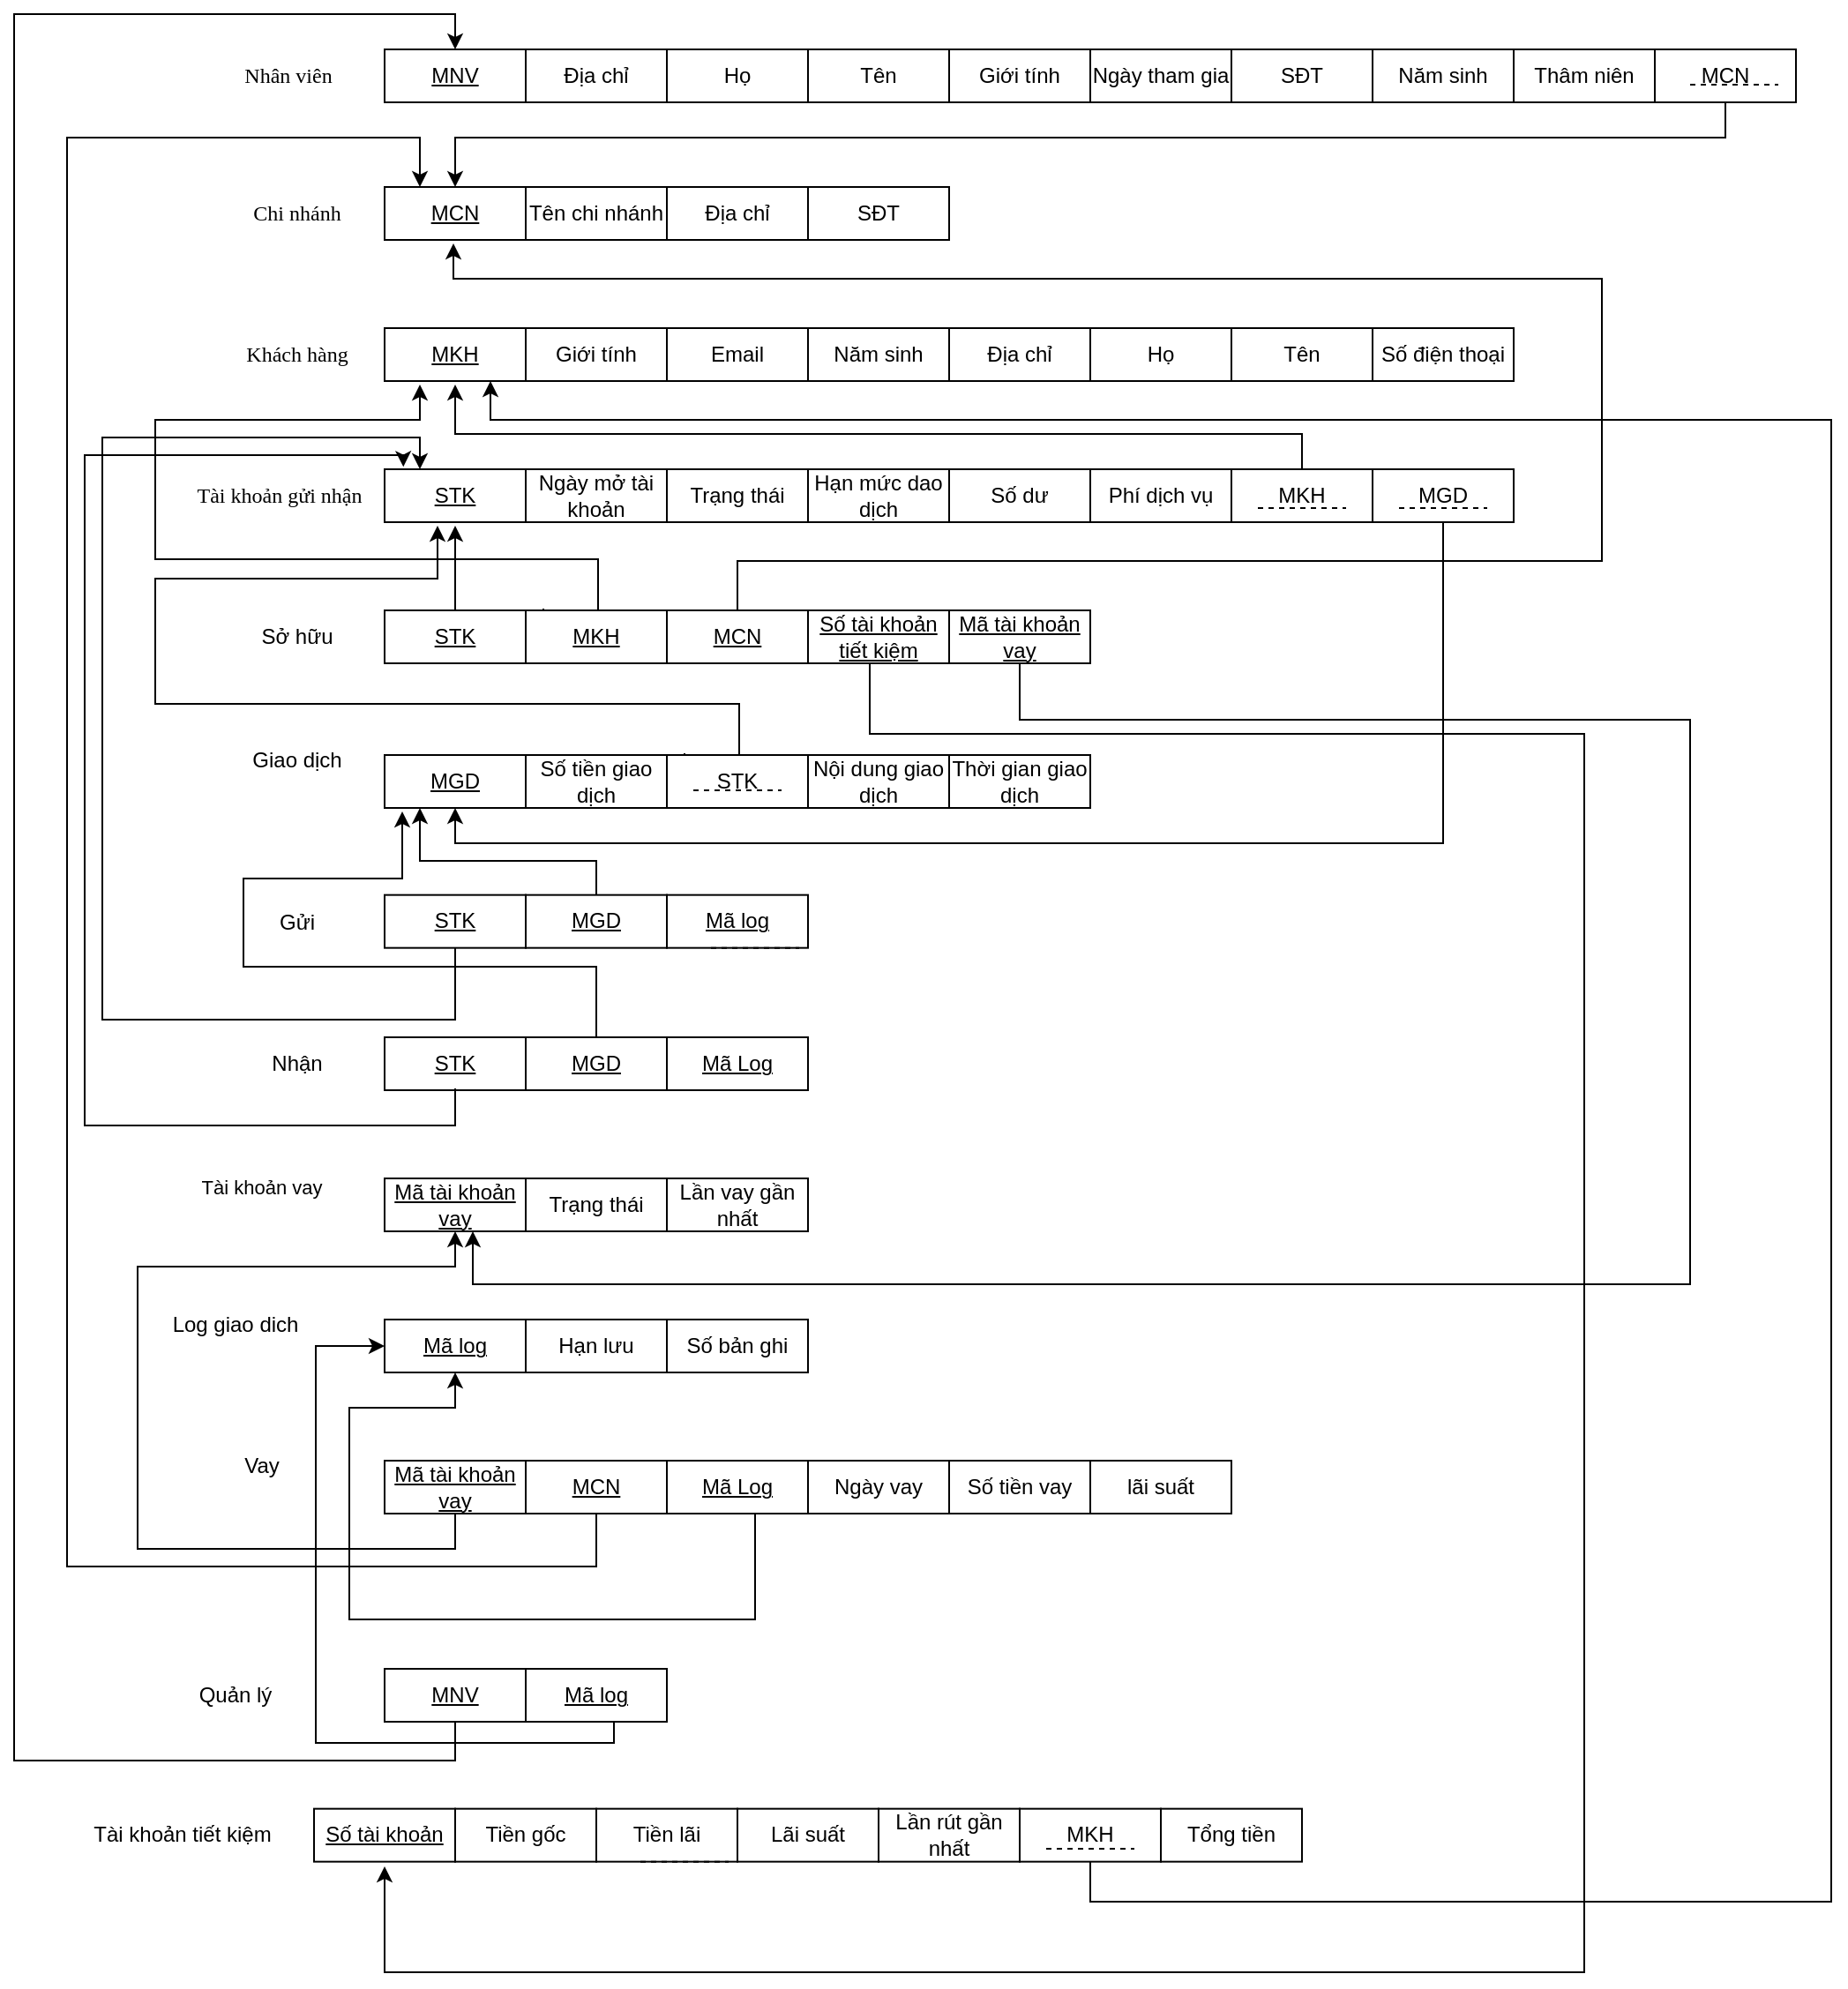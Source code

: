 <mxfile version="24.7.17">
  <diagram name="Page-1" id="vC-JoRA35cCn0tKTyRB9">
    <mxGraphModel dx="1882" dy="446" grid="1" gridSize="10" guides="1" tooltips="1" connect="1" arrows="1" fold="1" page="1" pageScale="1" pageWidth="850" pageHeight="1100" math="0" shadow="0">
      <root>
        <mxCell id="0" />
        <mxCell id="1" parent="0" />
        <mxCell id="_3DtKtyULnJ21L_lDsf4-2" value="&lt;font style=&quot;font-size: 12px;&quot; face=&quot;Times New Roman&quot;&gt;Nhân viên&lt;br&gt;&lt;/font&gt;" style="text;html=1;align=center;verticalAlign=middle;resizable=0;points=[];autosize=1;strokeColor=none;fillColor=none;" parent="1" vertex="1">
          <mxGeometry x="110" y="50" width="70" height="30" as="geometry" />
        </mxCell>
        <mxCell id="_3DtKtyULnJ21L_lDsf4-3" value="&lt;u&gt;MNV&lt;br&gt;&lt;/u&gt;" style="rounded=0;whiteSpace=wrap;html=1;" parent="1" vertex="1">
          <mxGeometry x="200" y="50" width="80" height="30" as="geometry" />
        </mxCell>
        <mxCell id="_3DtKtyULnJ21L_lDsf4-4" value="Địa chỉ" style="rounded=0;whiteSpace=wrap;html=1;" parent="1" vertex="1">
          <mxGeometry x="280" y="50" width="80" height="30" as="geometry" />
        </mxCell>
        <mxCell id="_3DtKtyULnJ21L_lDsf4-5" value="&lt;div align=&quot;justify&quot;&gt;Họ&lt;/div&gt;" style="rounded=0;whiteSpace=wrap;html=1;align=center;" parent="1" vertex="1">
          <mxGeometry x="360" y="50" width="80" height="30" as="geometry" />
        </mxCell>
        <mxCell id="_3DtKtyULnJ21L_lDsf4-7" value="Tên" style="rounded=0;whiteSpace=wrap;html=1;" parent="1" vertex="1">
          <mxGeometry x="440" y="50" width="80" height="30" as="geometry" />
        </mxCell>
        <mxCell id="_3DtKtyULnJ21L_lDsf4-8" value="Giới tính" style="rounded=0;whiteSpace=wrap;html=1;" parent="1" vertex="1">
          <mxGeometry x="520" y="50" width="80" height="30" as="geometry" />
        </mxCell>
        <mxCell id="_3DtKtyULnJ21L_lDsf4-9" value="Ngày tham gia" style="rounded=0;whiteSpace=wrap;html=1;" parent="1" vertex="1">
          <mxGeometry x="600" y="50" width="80" height="30" as="geometry" />
        </mxCell>
        <mxCell id="_3DtKtyULnJ21L_lDsf4-10" value="SĐT" style="rounded=0;whiteSpace=wrap;html=1;" parent="1" vertex="1">
          <mxGeometry x="680" y="50" width="80" height="30" as="geometry" />
        </mxCell>
        <mxCell id="_3DtKtyULnJ21L_lDsf4-11" value="Năm sinh" style="rounded=0;whiteSpace=wrap;html=1;" parent="1" vertex="1">
          <mxGeometry x="760" y="50" width="80" height="30" as="geometry" />
        </mxCell>
        <mxCell id="_3DtKtyULnJ21L_lDsf4-12" value="Thâm niên" style="rounded=0;whiteSpace=wrap;html=1;" parent="1" vertex="1">
          <mxGeometry x="840" y="50" width="80" height="30" as="geometry" />
        </mxCell>
        <mxCell id="_3DtKtyULnJ21L_lDsf4-13" value="&lt;font face=&quot;Times New Roman&quot; style=&quot;font-size: 12px;&quot;&gt;Chi nhánh&lt;br&gt;&lt;/font&gt;" style="text;html=1;align=center;verticalAlign=middle;resizable=0;points=[];autosize=1;strokeColor=none;fillColor=none;" parent="1" vertex="1">
          <mxGeometry x="115" y="128" width="70" height="30" as="geometry" />
        </mxCell>
        <mxCell id="_3DtKtyULnJ21L_lDsf4-14" value="&lt;u&gt;MCN&lt;/u&gt;" style="rounded=0;whiteSpace=wrap;html=1;" parent="1" vertex="1">
          <mxGeometry x="200" y="128" width="80" height="30" as="geometry" />
        </mxCell>
        <mxCell id="_3DtKtyULnJ21L_lDsf4-15" value="Tên chi nhánh" style="rounded=0;whiteSpace=wrap;html=1;" parent="1" vertex="1">
          <mxGeometry x="280" y="128" width="80" height="30" as="geometry" />
        </mxCell>
        <mxCell id="_3DtKtyULnJ21L_lDsf4-16" value="Địa chỉ" style="rounded=0;whiteSpace=wrap;html=1;" parent="1" vertex="1">
          <mxGeometry x="360" y="128" width="80" height="30" as="geometry" />
        </mxCell>
        <mxCell id="_3DtKtyULnJ21L_lDsf4-17" value="SĐT" style="rounded=0;whiteSpace=wrap;html=1;" parent="1" vertex="1">
          <mxGeometry x="440" y="128" width="80" height="30" as="geometry" />
        </mxCell>
        <mxCell id="_3DtKtyULnJ21L_lDsf4-23" style="edgeStyle=orthogonalEdgeStyle;rounded=0;orthogonalLoop=1;jettySize=auto;html=1;entryX=0.5;entryY=0;entryDx=0;entryDy=0;" parent="1" target="_3DtKtyULnJ21L_lDsf4-14" edge="1">
          <mxGeometry relative="1" as="geometry">
            <mxPoint x="240" y="100" as="targetPoint" />
            <mxPoint x="960" y="80" as="sourcePoint" />
            <Array as="points">
              <mxPoint x="960" y="100" />
              <mxPoint x="240" y="100" />
            </Array>
          </mxGeometry>
        </mxCell>
        <mxCell id="_3DtKtyULnJ21L_lDsf4-19" value="MCN" style="rounded=0;whiteSpace=wrap;html=1;" parent="1" vertex="1">
          <mxGeometry x="920" y="50" width="80" height="30" as="geometry" />
        </mxCell>
        <mxCell id="_3DtKtyULnJ21L_lDsf4-21" value="" style="endArrow=none;dashed=1;html=1;rounded=0;entryX=0.875;entryY=0.667;entryDx=0;entryDy=0;entryPerimeter=0;" parent="1" target="_3DtKtyULnJ21L_lDsf4-19" edge="1">
          <mxGeometry width="50" height="50" relative="1" as="geometry">
            <mxPoint x="940" y="70" as="sourcePoint" />
            <mxPoint x="975" y="70" as="targetPoint" />
          </mxGeometry>
        </mxCell>
        <mxCell id="_3DtKtyULnJ21L_lDsf4-24" value="&lt;font face=&quot;Times New Roman&quot;&gt;Khách hàng&lt;/font&gt;" style="text;html=1;align=center;verticalAlign=middle;resizable=0;points=[];autosize=1;strokeColor=none;fillColor=none;" parent="1" vertex="1">
          <mxGeometry x="110" y="208" width="80" height="30" as="geometry" />
        </mxCell>
        <mxCell id="_3DtKtyULnJ21L_lDsf4-25" value="&lt;u&gt;MKH&lt;/u&gt;" style="rounded=0;whiteSpace=wrap;html=1;" parent="1" vertex="1">
          <mxGeometry x="200" y="208" width="80" height="30" as="geometry" />
        </mxCell>
        <mxCell id="_3DtKtyULnJ21L_lDsf4-26" value="Giới tính" style="rounded=0;whiteSpace=wrap;html=1;" parent="1" vertex="1">
          <mxGeometry x="280" y="208" width="80" height="30" as="geometry" />
        </mxCell>
        <mxCell id="_3DtKtyULnJ21L_lDsf4-27" value="Email" style="rounded=0;whiteSpace=wrap;html=1;" parent="1" vertex="1">
          <mxGeometry x="360" y="208" width="80" height="30" as="geometry" />
        </mxCell>
        <mxCell id="_3DtKtyULnJ21L_lDsf4-28" value="Năm sinh" style="rounded=0;whiteSpace=wrap;html=1;" parent="1" vertex="1">
          <mxGeometry x="440" y="208" width="80" height="30" as="geometry" />
        </mxCell>
        <mxCell id="_3DtKtyULnJ21L_lDsf4-29" value="Địa chỉ" style="rounded=0;whiteSpace=wrap;html=1;" parent="1" vertex="1">
          <mxGeometry x="520" y="208" width="80" height="30" as="geometry" />
        </mxCell>
        <mxCell id="_3DtKtyULnJ21L_lDsf4-30" value="Họ" style="rounded=0;whiteSpace=wrap;html=1;" parent="1" vertex="1">
          <mxGeometry x="600" y="208" width="80" height="30" as="geometry" />
        </mxCell>
        <mxCell id="_3DtKtyULnJ21L_lDsf4-31" value="Tên" style="rounded=0;whiteSpace=wrap;html=1;" parent="1" vertex="1">
          <mxGeometry x="680" y="208" width="80" height="30" as="geometry" />
        </mxCell>
        <mxCell id="_3DtKtyULnJ21L_lDsf4-32" value="Số điện thoại" style="rounded=0;whiteSpace=wrap;html=1;" parent="1" vertex="1">
          <mxGeometry x="760" y="208" width="80" height="30" as="geometry" />
        </mxCell>
        <mxCell id="_3DtKtyULnJ21L_lDsf4-33" value="&lt;font face=&quot;Times New Roman&quot;&gt;Tài khoản gửi nhận&lt;br&gt;&lt;/font&gt;" style="text;html=1;align=center;verticalAlign=middle;resizable=0;points=[];autosize=1;strokeColor=none;fillColor=none;" parent="1" vertex="1">
          <mxGeometry x="80" y="288" width="120" height="30" as="geometry" />
        </mxCell>
        <mxCell id="_3DtKtyULnJ21L_lDsf4-34" value="&lt;u&gt;STK&lt;/u&gt;" style="rounded=0;whiteSpace=wrap;html=1;" parent="1" vertex="1">
          <mxGeometry x="200" y="288" width="80" height="30" as="geometry" />
        </mxCell>
        <mxCell id="_3DtKtyULnJ21L_lDsf4-35" value="Ngày mở tài khoản" style="rounded=0;whiteSpace=wrap;html=1;" parent="1" vertex="1">
          <mxGeometry x="280" y="288" width="80" height="30" as="geometry" />
        </mxCell>
        <mxCell id="_3DtKtyULnJ21L_lDsf4-36" value="Trạng thái " style="rounded=0;whiteSpace=wrap;html=1;" parent="1" vertex="1">
          <mxGeometry x="360" y="288" width="80" height="30" as="geometry" />
        </mxCell>
        <mxCell id="_3DtKtyULnJ21L_lDsf4-37" value="Hạn mức dao dịch" style="rounded=0;whiteSpace=wrap;html=1;" parent="1" vertex="1">
          <mxGeometry x="440" y="288" width="80" height="30" as="geometry" />
        </mxCell>
        <mxCell id="_3DtKtyULnJ21L_lDsf4-38" value="Số dư" style="rounded=0;whiteSpace=wrap;html=1;" parent="1" vertex="1">
          <mxGeometry x="520" y="288" width="80" height="30" as="geometry" />
        </mxCell>
        <mxCell id="_3DtKtyULnJ21L_lDsf4-39" value="Phí dịch vụ" style="rounded=0;whiteSpace=wrap;html=1;" parent="1" vertex="1">
          <mxGeometry x="600" y="288" width="80" height="30" as="geometry" />
        </mxCell>
        <mxCell id="_3DtKtyULnJ21L_lDsf4-44" style="edgeStyle=orthogonalEdgeStyle;rounded=0;orthogonalLoop=1;jettySize=auto;html=1;" parent="1" edge="1">
          <mxGeometry relative="1" as="geometry">
            <mxPoint x="240" y="240" as="targetPoint" />
            <mxPoint x="720" y="288" as="sourcePoint" />
            <Array as="points">
              <mxPoint x="720" y="268" />
            </Array>
          </mxGeometry>
        </mxCell>
        <mxCell id="_3DtKtyULnJ21L_lDsf4-42" value="MKH" style="rounded=0;whiteSpace=wrap;html=1;" parent="1" vertex="1">
          <mxGeometry x="680" y="288" width="80" height="30" as="geometry" />
        </mxCell>
        <mxCell id="_3DtKtyULnJ21L_lDsf4-43" value="" style="endArrow=none;dashed=1;html=1;rounded=0;" parent="1" edge="1">
          <mxGeometry width="50" height="50" relative="1" as="geometry">
            <mxPoint x="695" y="310" as="sourcePoint" />
            <mxPoint x="745" y="310" as="targetPoint" />
          </mxGeometry>
        </mxCell>
        <mxCell id="_3DtKtyULnJ21L_lDsf4-45" value="Sở hữu" style="text;html=1;align=center;verticalAlign=middle;resizable=0;points=[];autosize=1;strokeColor=none;fillColor=none;" parent="1" vertex="1">
          <mxGeometry x="120" y="368" width="60" height="30" as="geometry" />
        </mxCell>
        <mxCell id="_3DtKtyULnJ21L_lDsf4-51" style="edgeStyle=orthogonalEdgeStyle;rounded=0;orthogonalLoop=1;jettySize=auto;html=1;" parent="1" source="_3DtKtyULnJ21L_lDsf4-46" edge="1">
          <mxGeometry relative="1" as="geometry">
            <mxPoint x="240" y="320" as="targetPoint" />
          </mxGeometry>
        </mxCell>
        <mxCell id="_3DtKtyULnJ21L_lDsf4-46" value="&lt;u&gt;STK&lt;/u&gt;" style="rounded=0;whiteSpace=wrap;html=1;" parent="1" vertex="1">
          <mxGeometry x="200" y="368" width="80" height="30" as="geometry" />
        </mxCell>
        <mxCell id="_3DtKtyULnJ21L_lDsf4-47" value="&lt;u&gt;MKH&lt;/u&gt;" style="rounded=0;whiteSpace=wrap;html=1;" parent="1" vertex="1">
          <mxGeometry x="280" y="368" width="80" height="30" as="geometry" />
        </mxCell>
        <mxCell id="_3DtKtyULnJ21L_lDsf4-53" style="edgeStyle=orthogonalEdgeStyle;rounded=0;orthogonalLoop=1;jettySize=auto;html=1;" parent="1" edge="1">
          <mxGeometry relative="1" as="geometry">
            <mxPoint x="220" y="240" as="targetPoint" />
            <mxPoint x="290" y="367" as="sourcePoint" />
            <Array as="points">
              <mxPoint x="290" y="368" />
              <mxPoint x="321" y="368" />
              <mxPoint x="321" y="339" />
              <mxPoint x="70" y="339" />
              <mxPoint x="70" y="260" />
            </Array>
          </mxGeometry>
        </mxCell>
        <mxCell id="_3DtKtyULnJ21L_lDsf4-55" style="edgeStyle=orthogonalEdgeStyle;rounded=0;orthogonalLoop=1;jettySize=auto;html=1;exitX=0.5;exitY=0;exitDx=0;exitDy=0;" parent="1" source="_3DtKtyULnJ21L_lDsf4-48" edge="1">
          <mxGeometry relative="1" as="geometry">
            <mxPoint x="239" y="160" as="targetPoint" />
            <mxPoint x="400" y="360" as="sourcePoint" />
            <Array as="points">
              <mxPoint x="400" y="340" />
              <mxPoint x="890" y="340" />
              <mxPoint x="890" y="180" />
            </Array>
          </mxGeometry>
        </mxCell>
        <mxCell id="_3DtKtyULnJ21L_lDsf4-48" value="&lt;u&gt;MCN&lt;/u&gt;" style="rounded=0;whiteSpace=wrap;html=1;" parent="1" vertex="1">
          <mxGeometry x="360" y="368" width="80" height="30" as="geometry" />
        </mxCell>
        <mxCell id="_3DtKtyULnJ21L_lDsf4-56" value="Giao dịch" style="text;html=1;align=center;verticalAlign=middle;resizable=0;points=[];autosize=1;strokeColor=none;fillColor=none;" parent="1" vertex="1">
          <mxGeometry x="115" y="438" width="70" height="30" as="geometry" />
        </mxCell>
        <mxCell id="_3DtKtyULnJ21L_lDsf4-57" value="&lt;u&gt;MGD&lt;/u&gt;" style="rounded=0;whiteSpace=wrap;html=1;" parent="1" vertex="1">
          <mxGeometry x="200" y="450" width="80" height="30" as="geometry" />
        </mxCell>
        <mxCell id="_3DtKtyULnJ21L_lDsf4-58" value="Số tiền giao dịch" style="rounded=0;whiteSpace=wrap;html=1;" parent="1" vertex="1">
          <mxGeometry x="280" y="450" width="80" height="30" as="geometry" />
        </mxCell>
        <mxCell id="_3DtKtyULnJ21L_lDsf4-59" value="STK" style="rounded=0;whiteSpace=wrap;html=1;" parent="1" vertex="1">
          <mxGeometry x="360" y="450" width="80" height="30" as="geometry" />
        </mxCell>
        <mxCell id="_3DtKtyULnJ21L_lDsf4-60" value="" style="endArrow=none;dashed=1;html=1;rounded=0;" parent="1" edge="1">
          <mxGeometry width="50" height="50" relative="1" as="geometry">
            <mxPoint x="375" y="470" as="sourcePoint" />
            <mxPoint x="425" y="470" as="targetPoint" />
          </mxGeometry>
        </mxCell>
        <mxCell id="_3DtKtyULnJ21L_lDsf4-62" value="Thời gian giao dịch" style="rounded=0;whiteSpace=wrap;html=1;" parent="1" vertex="1">
          <mxGeometry x="520" y="450" width="80" height="30" as="geometry" />
        </mxCell>
        <mxCell id="_3DtKtyULnJ21L_lDsf4-63" value="Nội dung giao dịch" style="rounded=0;whiteSpace=wrap;html=1;" parent="1" vertex="1">
          <mxGeometry x="440" y="450" width="80" height="30" as="geometry" />
        </mxCell>
        <mxCell id="_3DtKtyULnJ21L_lDsf4-64" value="" style="endArrow=none;dashed=1;html=1;rounded=0;" parent="1" edge="1">
          <mxGeometry width="50" height="50" relative="1" as="geometry">
            <mxPoint x="385" y="480" as="sourcePoint" />
            <mxPoint x="435" y="480" as="targetPoint" />
          </mxGeometry>
        </mxCell>
        <mxCell id="_3DtKtyULnJ21L_lDsf4-66" style="edgeStyle=orthogonalEdgeStyle;rounded=0;orthogonalLoop=1;jettySize=auto;html=1;" parent="1" edge="1">
          <mxGeometry relative="1" as="geometry">
            <mxPoint x="230" y="320" as="targetPoint" />
            <mxPoint x="370" y="449" as="sourcePoint" />
            <Array as="points">
              <mxPoint x="370" y="450" />
              <mxPoint x="401" y="450" />
              <mxPoint x="401" y="421" />
              <mxPoint x="70" y="421" />
              <mxPoint x="70" y="350" />
            </Array>
          </mxGeometry>
        </mxCell>
        <mxCell id="_3DtKtyULnJ21L_lDsf4-67" value="MGD" style="rounded=0;whiteSpace=wrap;html=1;" parent="1" vertex="1">
          <mxGeometry x="760" y="288" width="80" height="30" as="geometry" />
        </mxCell>
        <mxCell id="_3DtKtyULnJ21L_lDsf4-68" value="" style="endArrow=none;dashed=1;html=1;rounded=0;" parent="1" edge="1">
          <mxGeometry width="50" height="50" relative="1" as="geometry">
            <mxPoint x="775" y="310" as="sourcePoint" />
            <mxPoint x="825" y="310" as="targetPoint" />
          </mxGeometry>
        </mxCell>
        <mxCell id="_3DtKtyULnJ21L_lDsf4-71" value="Gửi" style="text;html=1;align=center;verticalAlign=middle;resizable=0;points=[];autosize=1;strokeColor=none;fillColor=none;" parent="1" vertex="1">
          <mxGeometry x="130" y="530" width="40" height="30" as="geometry" />
        </mxCell>
        <mxCell id="_3DtKtyULnJ21L_lDsf4-72" value="Nhận" style="text;html=1;align=center;verticalAlign=middle;resizable=0;points=[];autosize=1;strokeColor=none;fillColor=none;" parent="1" vertex="1">
          <mxGeometry x="125" y="610" width="50" height="30" as="geometry" />
        </mxCell>
        <mxCell id="_3DtKtyULnJ21L_lDsf4-95" style="edgeStyle=orthogonalEdgeStyle;rounded=0;orthogonalLoop=1;jettySize=auto;html=1;entryX=0.25;entryY=0;entryDx=0;entryDy=0;" parent="1" source="_3DtKtyULnJ21L_lDsf4-80" target="_3DtKtyULnJ21L_lDsf4-34" edge="1">
          <mxGeometry relative="1" as="geometry">
            <mxPoint x="220" y="280" as="targetPoint" />
            <Array as="points">
              <mxPoint x="240" y="600" />
              <mxPoint x="40" y="600" />
              <mxPoint x="40" y="270" />
              <mxPoint x="220" y="270" />
            </Array>
          </mxGeometry>
        </mxCell>
        <mxCell id="_3DtKtyULnJ21L_lDsf4-80" value="&lt;u&gt;STK&lt;/u&gt;" style="rounded=0;whiteSpace=wrap;html=1;" parent="1" vertex="1">
          <mxGeometry x="200" y="529.33" width="80" height="30" as="geometry" />
        </mxCell>
        <mxCell id="_3DtKtyULnJ21L_lDsf4-97" style="edgeStyle=orthogonalEdgeStyle;rounded=0;orthogonalLoop=1;jettySize=auto;html=1;entryX=0.25;entryY=1;entryDx=0;entryDy=0;" parent="1" source="_3DtKtyULnJ21L_lDsf4-81" target="_3DtKtyULnJ21L_lDsf4-57" edge="1">
          <mxGeometry relative="1" as="geometry">
            <mxPoint x="220" y="510" as="targetPoint" />
            <Array as="points">
              <mxPoint x="320" y="510" />
              <mxPoint x="220" y="510" />
            </Array>
          </mxGeometry>
        </mxCell>
        <mxCell id="_3DtKtyULnJ21L_lDsf4-81" value="&lt;u&gt;MGD&lt;/u&gt;" style="rounded=0;whiteSpace=wrap;html=1;" parent="1" vertex="1">
          <mxGeometry x="280" y="529.33" width="80" height="30" as="geometry" />
        </mxCell>
        <mxCell id="_3DtKtyULnJ21L_lDsf4-82" value="&lt;u&gt;Mã log&lt;/u&gt;" style="rounded=0;whiteSpace=wrap;html=1;" parent="1" vertex="1">
          <mxGeometry x="360" y="529.33" width="80" height="30" as="geometry" />
        </mxCell>
        <mxCell id="_3DtKtyULnJ21L_lDsf4-86" value="" style="endArrow=none;dashed=1;html=1;rounded=0;" parent="1" edge="1">
          <mxGeometry width="50" height="50" relative="1" as="geometry">
            <mxPoint x="385" y="559.33" as="sourcePoint" />
            <mxPoint x="435" y="559.33" as="targetPoint" />
          </mxGeometry>
        </mxCell>
        <mxCell id="_3DtKtyULnJ21L_lDsf4-87" value="&lt;u&gt;STK&lt;/u&gt;" style="rounded=0;whiteSpace=wrap;html=1;" parent="1" vertex="1">
          <mxGeometry x="200" y="610" width="80" height="30" as="geometry" />
        </mxCell>
        <mxCell id="_3DtKtyULnJ21L_lDsf4-88" value="&lt;u&gt;MGD&lt;/u&gt;" style="rounded=0;whiteSpace=wrap;html=1;" parent="1" vertex="1">
          <mxGeometry x="280" y="610" width="80" height="30" as="geometry" />
        </mxCell>
        <mxCell id="_3DtKtyULnJ21L_lDsf4-89" value="&lt;u&gt;Mã Log&lt;br&gt;&lt;/u&gt;" style="rounded=0;whiteSpace=wrap;html=1;" parent="1" vertex="1">
          <mxGeometry x="360" y="610" width="80" height="30" as="geometry" />
        </mxCell>
        <mxCell id="_3DtKtyULnJ21L_lDsf4-93" value="" style="endArrow=none;dashed=1;html=1;rounded=0;" parent="1" edge="1">
          <mxGeometry width="50" height="50" relative="1" as="geometry">
            <mxPoint x="385" y="640" as="sourcePoint" />
            <mxPoint x="435" y="640" as="targetPoint" />
          </mxGeometry>
        </mxCell>
        <mxCell id="_3DtKtyULnJ21L_lDsf4-113" style="edgeStyle=orthogonalEdgeStyle;rounded=0;orthogonalLoop=1;jettySize=auto;html=1;" parent="1" edge="1">
          <mxGeometry relative="1" as="geometry">
            <mxPoint x="240" y="480" as="targetPoint" />
            <mxPoint x="810" y="318" as="sourcePoint" />
            <Array as="points">
              <mxPoint x="800" y="318" />
              <mxPoint x="800" y="500" />
              <mxPoint x="240" y="500" />
            </Array>
          </mxGeometry>
        </mxCell>
        <mxCell id="_3DtKtyULnJ21L_lDsf4-114" style="edgeStyle=orthogonalEdgeStyle;rounded=0;orthogonalLoop=1;jettySize=auto;html=1;entryX=0.133;entryY=-0.044;entryDx=0;entryDy=0;entryPerimeter=0;" parent="1" target="_3DtKtyULnJ21L_lDsf4-34" edge="1">
          <mxGeometry relative="1" as="geometry">
            <mxPoint x="210" y="280" as="targetPoint" />
            <mxPoint x="240" y="639" as="sourcePoint" />
            <Array as="points">
              <mxPoint x="240" y="660" />
              <mxPoint x="30" y="660" />
              <mxPoint x="30" y="280" />
              <mxPoint x="211" y="280" />
            </Array>
          </mxGeometry>
        </mxCell>
        <mxCell id="_3DtKtyULnJ21L_lDsf4-119" style="edgeStyle=orthogonalEdgeStyle;rounded=0;orthogonalLoop=1;jettySize=auto;html=1;entryX=0.125;entryY=1.067;entryDx=0;entryDy=0;entryPerimeter=0;" parent="1" target="_3DtKtyULnJ21L_lDsf4-57" edge="1">
          <mxGeometry relative="1" as="geometry">
            <mxPoint x="210" y="520" as="targetPoint" />
            <mxPoint x="320" y="610" as="sourcePoint" />
            <Array as="points">
              <mxPoint x="320" y="570" />
              <mxPoint x="120" y="570" />
              <mxPoint x="120" y="520" />
              <mxPoint x="210" y="520" />
            </Array>
          </mxGeometry>
        </mxCell>
        <mxCell id="_3DtKtyULnJ21L_lDsf4-120" value="Tài khoản vay" style="text;html=1;align=center;verticalAlign=middle;resizable=0;points=[];autosize=1;strokeColor=none;fillColor=none;fontFamily=Helvetica;fontSize=11;fontColor=default;labelBackgroundColor=default;" parent="1" vertex="1">
          <mxGeometry x="85" y="680" width="90" height="30" as="geometry" />
        </mxCell>
        <mxCell id="_3DtKtyULnJ21L_lDsf4-121" value="&lt;u&gt;Mã tài khoản vay&lt;br&gt;&lt;/u&gt;" style="rounded=0;whiteSpace=wrap;html=1;" parent="1" vertex="1">
          <mxGeometry x="200" y="690" width="80" height="30" as="geometry" />
        </mxCell>
        <mxCell id="_3DtKtyULnJ21L_lDsf4-122" value="Trạng thái" style="rounded=0;whiteSpace=wrap;html=1;" parent="1" vertex="1">
          <mxGeometry x="280" y="690" width="80" height="30" as="geometry" />
        </mxCell>
        <mxCell id="_3DtKtyULnJ21L_lDsf4-123" value="Lần vay gần nhất" style="rounded=0;whiteSpace=wrap;html=1;" parent="1" vertex="1">
          <mxGeometry x="360" y="690" width="80" height="30" as="geometry" />
        </mxCell>
        <mxCell id="09Z2PJbqX6GgQNz3F8g0-1" value="Log giao dich" style="text;html=1;align=center;verticalAlign=middle;resizable=0;points=[];autosize=1;strokeColor=none;fillColor=none;" vertex="1" parent="1">
          <mxGeometry x="70" y="758" width="90" height="30" as="geometry" />
        </mxCell>
        <mxCell id="09Z2PJbqX6GgQNz3F8g0-6" value="&lt;u&gt;Mã log&lt;br&gt;&lt;/u&gt;" style="rounded=0;whiteSpace=wrap;html=1;" vertex="1" parent="1">
          <mxGeometry x="200" y="770" width="80" height="30" as="geometry" />
        </mxCell>
        <mxCell id="09Z2PJbqX6GgQNz3F8g0-7" value="Hạn lưu" style="rounded=0;whiteSpace=wrap;html=1;" vertex="1" parent="1">
          <mxGeometry x="280" y="770" width="80" height="30" as="geometry" />
        </mxCell>
        <mxCell id="09Z2PJbqX6GgQNz3F8g0-8" value="Số bản ghi" style="rounded=0;whiteSpace=wrap;html=1;" vertex="1" parent="1">
          <mxGeometry x="360" y="770" width="80" height="30" as="geometry" />
        </mxCell>
        <mxCell id="09Z2PJbqX6GgQNz3F8g0-11" value="Vay" style="text;html=1;align=center;verticalAlign=middle;resizable=0;points=[];autosize=1;strokeColor=none;fillColor=none;" vertex="1" parent="1">
          <mxGeometry x="110" y="838" width="40" height="30" as="geometry" />
        </mxCell>
        <mxCell id="09Z2PJbqX6GgQNz3F8g0-20" style="edgeStyle=orthogonalEdgeStyle;rounded=0;orthogonalLoop=1;jettySize=auto;html=1;entryX=0.5;entryY=1;entryDx=0;entryDy=0;" edge="1" parent="1" target="_3DtKtyULnJ21L_lDsf4-121">
          <mxGeometry relative="1" as="geometry">
            <mxPoint x="240" y="740" as="targetPoint" />
            <mxPoint x="240" y="880" as="sourcePoint" />
            <Array as="points">
              <mxPoint x="240" y="900" />
              <mxPoint x="60" y="900" />
              <mxPoint x="60" y="740" />
              <mxPoint x="240" y="740" />
            </Array>
          </mxGeometry>
        </mxCell>
        <mxCell id="09Z2PJbqX6GgQNz3F8g0-12" value="&lt;u&gt;Mã tài khoản vay&lt;br&gt;&lt;/u&gt;" style="rounded=0;whiteSpace=wrap;html=1;" vertex="1" parent="1">
          <mxGeometry x="200" y="850" width="80" height="30" as="geometry" />
        </mxCell>
        <mxCell id="09Z2PJbqX6GgQNz3F8g0-22" style="edgeStyle=orthogonalEdgeStyle;rounded=0;orthogonalLoop=1;jettySize=auto;html=1;entryX=0.25;entryY=0;entryDx=0;entryDy=0;" edge="1" parent="1" target="_3DtKtyULnJ21L_lDsf4-14">
          <mxGeometry relative="1" as="geometry">
            <mxPoint x="220" y="100" as="targetPoint" />
            <mxPoint x="310" y="880" as="sourcePoint" />
            <Array as="points">
              <mxPoint x="320" y="880" />
              <mxPoint x="320" y="910" />
              <mxPoint x="20" y="910" />
              <mxPoint x="20" y="100" />
              <mxPoint x="220" y="100" />
            </Array>
          </mxGeometry>
        </mxCell>
        <mxCell id="09Z2PJbqX6GgQNz3F8g0-13" value="&lt;u&gt;MCN&lt;/u&gt;" style="rounded=0;whiteSpace=wrap;html=1;" vertex="1" parent="1">
          <mxGeometry x="280" y="850" width="80" height="30" as="geometry" />
        </mxCell>
        <mxCell id="09Z2PJbqX6GgQNz3F8g0-23" style="edgeStyle=orthogonalEdgeStyle;rounded=0;orthogonalLoop=1;jettySize=auto;html=1;entryX=0.5;entryY=1;entryDx=0;entryDy=0;" edge="1" parent="1" source="09Z2PJbqX6GgQNz3F8g0-14" target="09Z2PJbqX6GgQNz3F8g0-6">
          <mxGeometry relative="1" as="geometry">
            <mxPoint x="240" y="820" as="targetPoint" />
            <Array as="points">
              <mxPoint x="410" y="940" />
              <mxPoint x="180" y="940" />
              <mxPoint x="180" y="820" />
              <mxPoint x="240" y="820" />
            </Array>
          </mxGeometry>
        </mxCell>
        <mxCell id="09Z2PJbqX6GgQNz3F8g0-14" value="&lt;u&gt;Mã Log&lt;br&gt;&lt;/u&gt;" style="rounded=0;whiteSpace=wrap;html=1;" vertex="1" parent="1">
          <mxGeometry x="360" y="850" width="80" height="30" as="geometry" />
        </mxCell>
        <mxCell id="09Z2PJbqX6GgQNz3F8g0-16" value="Ngày vay" style="rounded=0;whiteSpace=wrap;html=1;" vertex="1" parent="1">
          <mxGeometry x="440" y="850" width="80" height="30" as="geometry" />
        </mxCell>
        <mxCell id="09Z2PJbqX6GgQNz3F8g0-17" value="Số tiền vay" style="rounded=0;whiteSpace=wrap;html=1;" vertex="1" parent="1">
          <mxGeometry x="520" y="850" width="80" height="30" as="geometry" />
        </mxCell>
        <mxCell id="09Z2PJbqX6GgQNz3F8g0-18" value="lãi suất" style="rounded=0;whiteSpace=wrap;html=1;" vertex="1" parent="1">
          <mxGeometry x="600" y="850" width="80" height="30" as="geometry" />
        </mxCell>
        <mxCell id="09Z2PJbqX6GgQNz3F8g0-24" value="Quản lý" style="text;html=1;align=center;verticalAlign=middle;resizable=0;points=[];autosize=1;strokeColor=none;fillColor=none;" vertex="1" parent="1">
          <mxGeometry x="85" y="968" width="60" height="30" as="geometry" />
        </mxCell>
        <mxCell id="09Z2PJbqX6GgQNz3F8g0-29" style="edgeStyle=orthogonalEdgeStyle;rounded=0;orthogonalLoop=1;jettySize=auto;html=1;entryX=0.5;entryY=0;entryDx=0;entryDy=0;" edge="1" parent="1" target="_3DtKtyULnJ21L_lDsf4-3">
          <mxGeometry relative="1" as="geometry">
            <mxPoint x="240" y="30" as="targetPoint" />
            <mxPoint x="240" y="998" as="sourcePoint" />
            <Array as="points">
              <mxPoint x="240" y="1020" />
              <mxPoint x="-10" y="1020" />
              <mxPoint x="-10" y="30" />
              <mxPoint x="240" y="30" />
            </Array>
          </mxGeometry>
        </mxCell>
        <mxCell id="09Z2PJbqX6GgQNz3F8g0-25" value="&lt;u&gt;MNV&lt;/u&gt;" style="rounded=0;whiteSpace=wrap;html=1;" vertex="1" parent="1">
          <mxGeometry x="200" y="968" width="80" height="30" as="geometry" />
        </mxCell>
        <mxCell id="09Z2PJbqX6GgQNz3F8g0-30" style="edgeStyle=orthogonalEdgeStyle;rounded=0;orthogonalLoop=1;jettySize=auto;html=1;entryX=0;entryY=0.5;entryDx=0;entryDy=0;" edge="1" parent="1" source="09Z2PJbqX6GgQNz3F8g0-26" target="09Z2PJbqX6GgQNz3F8g0-6">
          <mxGeometry relative="1" as="geometry">
            <mxPoint x="160" y="800" as="targetPoint" />
            <Array as="points">
              <mxPoint x="330" y="1010" />
              <mxPoint x="161" y="1010" />
              <mxPoint x="161" y="785" />
            </Array>
          </mxGeometry>
        </mxCell>
        <mxCell id="09Z2PJbqX6GgQNz3F8g0-26" value="&lt;u&gt;Mã log&lt;br&gt;&lt;/u&gt;" style="rounded=0;whiteSpace=wrap;html=1;" vertex="1" parent="1">
          <mxGeometry x="280" y="968" width="80" height="30" as="geometry" />
        </mxCell>
        <mxCell id="09Z2PJbqX6GgQNz3F8g0-31" value="Tài khoản tiết kiệm" style="text;html=1;align=center;verticalAlign=middle;resizable=0;points=[];autosize=1;strokeColor=none;fillColor=none;" vertex="1" parent="1">
          <mxGeometry x="25" y="1047.33" width="120" height="30" as="geometry" />
        </mxCell>
        <mxCell id="09Z2PJbqX6GgQNz3F8g0-32" value="&lt;u&gt;Số tài khoản&lt;br&gt;&lt;/u&gt;" style="rounded=0;whiteSpace=wrap;html=1;" vertex="1" parent="1">
          <mxGeometry x="160" y="1047.33" width="80" height="30" as="geometry" />
        </mxCell>
        <mxCell id="09Z2PJbqX6GgQNz3F8g0-33" value="Tiền gốc" style="rounded=0;whiteSpace=wrap;html=1;" vertex="1" parent="1">
          <mxGeometry x="240" y="1047.33" width="80" height="30" as="geometry" />
        </mxCell>
        <mxCell id="09Z2PJbqX6GgQNz3F8g0-34" value="Tiền lãi" style="rounded=0;whiteSpace=wrap;html=1;" vertex="1" parent="1">
          <mxGeometry x="320" y="1047.33" width="80" height="30" as="geometry" />
        </mxCell>
        <mxCell id="09Z2PJbqX6GgQNz3F8g0-35" value="" style="endArrow=none;dashed=1;html=1;rounded=0;" edge="1" parent="1">
          <mxGeometry width="50" height="50" relative="1" as="geometry">
            <mxPoint x="345" y="1077.33" as="sourcePoint" />
            <mxPoint x="395" y="1077.33" as="targetPoint" />
          </mxGeometry>
        </mxCell>
        <mxCell id="09Z2PJbqX6GgQNz3F8g0-36" value="Lãi suất" style="rounded=0;whiteSpace=wrap;html=1;" vertex="1" parent="1">
          <mxGeometry x="400" y="1047.33" width="80" height="30" as="geometry" />
        </mxCell>
        <mxCell id="09Z2PJbqX6GgQNz3F8g0-37" value="Lần rút gần nhất" style="rounded=0;whiteSpace=wrap;html=1;" vertex="1" parent="1">
          <mxGeometry x="480" y="1047.33" width="80" height="30" as="geometry" />
        </mxCell>
        <mxCell id="09Z2PJbqX6GgQNz3F8g0-42" style="edgeStyle=orthogonalEdgeStyle;rounded=0;orthogonalLoop=1;jettySize=auto;html=1;entryX=0.75;entryY=1;entryDx=0;entryDy=0;" edge="1" parent="1" target="_3DtKtyULnJ21L_lDsf4-25">
          <mxGeometry relative="1" as="geometry">
            <mxPoint x="260" y="250" as="targetPoint" />
            <mxPoint x="600" y="1077.33" as="sourcePoint" />
            <Array as="points">
              <mxPoint x="600" y="1100" />
              <mxPoint x="1020" y="1100" />
              <mxPoint x="1020" y="260" />
              <mxPoint x="260" y="260" />
            </Array>
          </mxGeometry>
        </mxCell>
        <mxCell id="09Z2PJbqX6GgQNz3F8g0-40" value="MKH" style="rounded=0;whiteSpace=wrap;html=1;" vertex="1" parent="1">
          <mxGeometry x="560" y="1047.33" width="80" height="30" as="geometry" />
        </mxCell>
        <mxCell id="09Z2PJbqX6GgQNz3F8g0-41" value="" style="endArrow=none;dashed=1;html=1;rounded=0;" edge="1" parent="1">
          <mxGeometry width="50" height="50" relative="1" as="geometry">
            <mxPoint x="575" y="1070" as="sourcePoint" />
            <mxPoint x="625" y="1070" as="targetPoint" />
          </mxGeometry>
        </mxCell>
        <mxCell id="09Z2PJbqX6GgQNz3F8g0-43" value="Tổng tiền" style="rounded=0;whiteSpace=wrap;html=1;" vertex="1" parent="1">
          <mxGeometry x="640" y="1047.33" width="80" height="30" as="geometry" />
        </mxCell>
        <mxCell id="09Z2PJbqX6GgQNz3F8g0-46" style="edgeStyle=orthogonalEdgeStyle;rounded=0;orthogonalLoop=1;jettySize=auto;html=1;" edge="1" parent="1">
          <mxGeometry relative="1" as="geometry">
            <mxPoint x="200" y="1080" as="targetPoint" />
            <mxPoint x="475" y="396" as="sourcePoint" />
            <Array as="points">
              <mxPoint x="475" y="438" />
              <mxPoint x="880" y="438" />
              <mxPoint x="880" y="1140" />
              <mxPoint x="200" y="1140" />
            </Array>
          </mxGeometry>
        </mxCell>
        <mxCell id="09Z2PJbqX6GgQNz3F8g0-45" value="&lt;u&gt;Số tài khoản tiết kiệm&lt;br&gt;&lt;/u&gt;" style="rounded=0;whiteSpace=wrap;html=1;" vertex="1" parent="1">
          <mxGeometry x="440" y="368" width="80" height="30" as="geometry" />
        </mxCell>
        <mxCell id="09Z2PJbqX6GgQNz3F8g0-48" style="edgeStyle=orthogonalEdgeStyle;rounded=0;orthogonalLoop=1;jettySize=auto;html=1;entryX=0.625;entryY=1;entryDx=0;entryDy=0;entryPerimeter=0;" edge="1" parent="1" source="09Z2PJbqX6GgQNz3F8g0-47" target="_3DtKtyULnJ21L_lDsf4-121">
          <mxGeometry relative="1" as="geometry">
            <mxPoint x="250" y="750" as="targetPoint" />
            <Array as="points">
              <mxPoint x="560" y="430" />
              <mxPoint x="940" y="430" />
              <mxPoint x="940" y="750" />
              <mxPoint x="250" y="750" />
            </Array>
          </mxGeometry>
        </mxCell>
        <mxCell id="09Z2PJbqX6GgQNz3F8g0-47" value="&lt;u&gt;Mã tài khoản vay&lt;br&gt;&lt;/u&gt;" style="rounded=0;whiteSpace=wrap;html=1;" vertex="1" parent="1">
          <mxGeometry x="520" y="368" width="80" height="30" as="geometry" />
        </mxCell>
      </root>
    </mxGraphModel>
  </diagram>
</mxfile>
